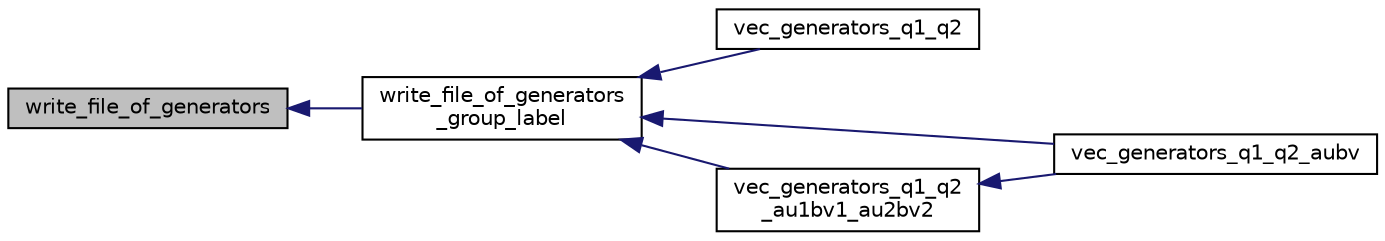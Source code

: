 digraph "write_file_of_generators"
{
  edge [fontname="Helvetica",fontsize="10",labelfontname="Helvetica",labelfontsize="10"];
  node [fontname="Helvetica",fontsize="10",shape=record];
  rankdir="LR";
  Node13744 [label="write_file_of_generators",height=0.2,width=0.4,color="black", fillcolor="grey75", style="filled", fontcolor="black"];
  Node13744 -> Node13745 [dir="back",color="midnightblue",fontsize="10",style="solid",fontname="Helvetica"];
  Node13745 [label="write_file_of_generators\l_group_label",height=0.2,width=0.4,color="black", fillcolor="white", style="filled",URL="$d0/dd3/perm__group__gens_8_c.html#ae43736cf13bd458db457ffee9f2dc141"];
  Node13745 -> Node13746 [dir="back",color="midnightblue",fontsize="10",style="solid",fontname="Helvetica"];
  Node13746 [label="vec_generators_q1_q2",height=0.2,width=0.4,color="black", fillcolor="white", style="filled",URL="$d0/dd3/perm__group__gens_8_c.html#ac70761795da8630f4939bc3e00707d79"];
  Node13745 -> Node13747 [dir="back",color="midnightblue",fontsize="10",style="solid",fontname="Helvetica"];
  Node13747 [label="vec_generators_q1_q2_aubv",height=0.2,width=0.4,color="black", fillcolor="white", style="filled",URL="$d0/dd3/perm__group__gens_8_c.html#a0b5ce8828dd8a35cbfec4450f0d76edc"];
  Node13745 -> Node13748 [dir="back",color="midnightblue",fontsize="10",style="solid",fontname="Helvetica"];
  Node13748 [label="vec_generators_q1_q2\l_au1bv1_au2bv2",height=0.2,width=0.4,color="black", fillcolor="white", style="filled",URL="$d0/dd3/perm__group__gens_8_c.html#aee37285cfb5987a4fc1f5c7580865175"];
  Node13748 -> Node13747 [dir="back",color="midnightblue",fontsize="10",style="solid",fontname="Helvetica"];
}
